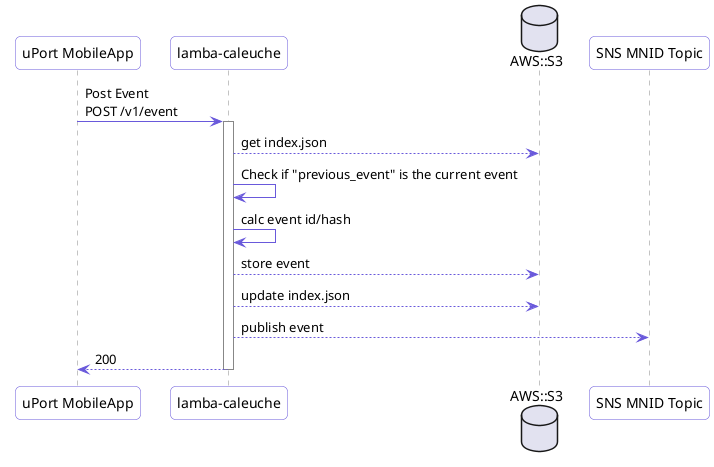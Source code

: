 @startuml v1.event_post.seq
skinparam roundcorner 10
skinparam BoxPadding 10
skinparam headerFontColor #6959DB
skinparam headerFontSize 18
skinparam sequence {
  ArrowColor #6959DB
  GroupBackgroundColor #6959DB
  GroupBorderColor #EDECFF
  GroupHeaderFontColor #ffffff
  BoxBorderColor #6959DB
  BoxBackgroundColor #EDECFF
  BoxPadding 10

  ParticipantBorderColor #6959DB
  ParticipantBackgroundColor #ffffff
  ParticipantPadding 10

  ActorBorderColor #6959DB
  ActorBackgroundColor #ffffff
  EntityBorderColor #6959DB
  EntityBackgroundColor #ffffff
  DatabaseBorderColor #6959DB
  DatabaseBackgroundColor #ffffff

  LifeLineBorderColor #878787
}



participant "uPort MobileApp" as uPortMobileApp
participant "lamba-caleuche" as lambda
database "AWS::S3" as S3
participant "SNS MNID Topic" as SNS

uPortMobileApp -> lambda: Post Event\nPOST /v1/event
activate lambda
lambda --> S3: get index.json
lambda -> lambda: Check if "previous_event" is the current event
lambda -> lambda: calc event id/hash
lambda --> S3: store event
lambda --> S3: update index.json
lambda --> SNS: publish event

lambda --> uPortMobileApp: 200
deactivate lambda




@enduml